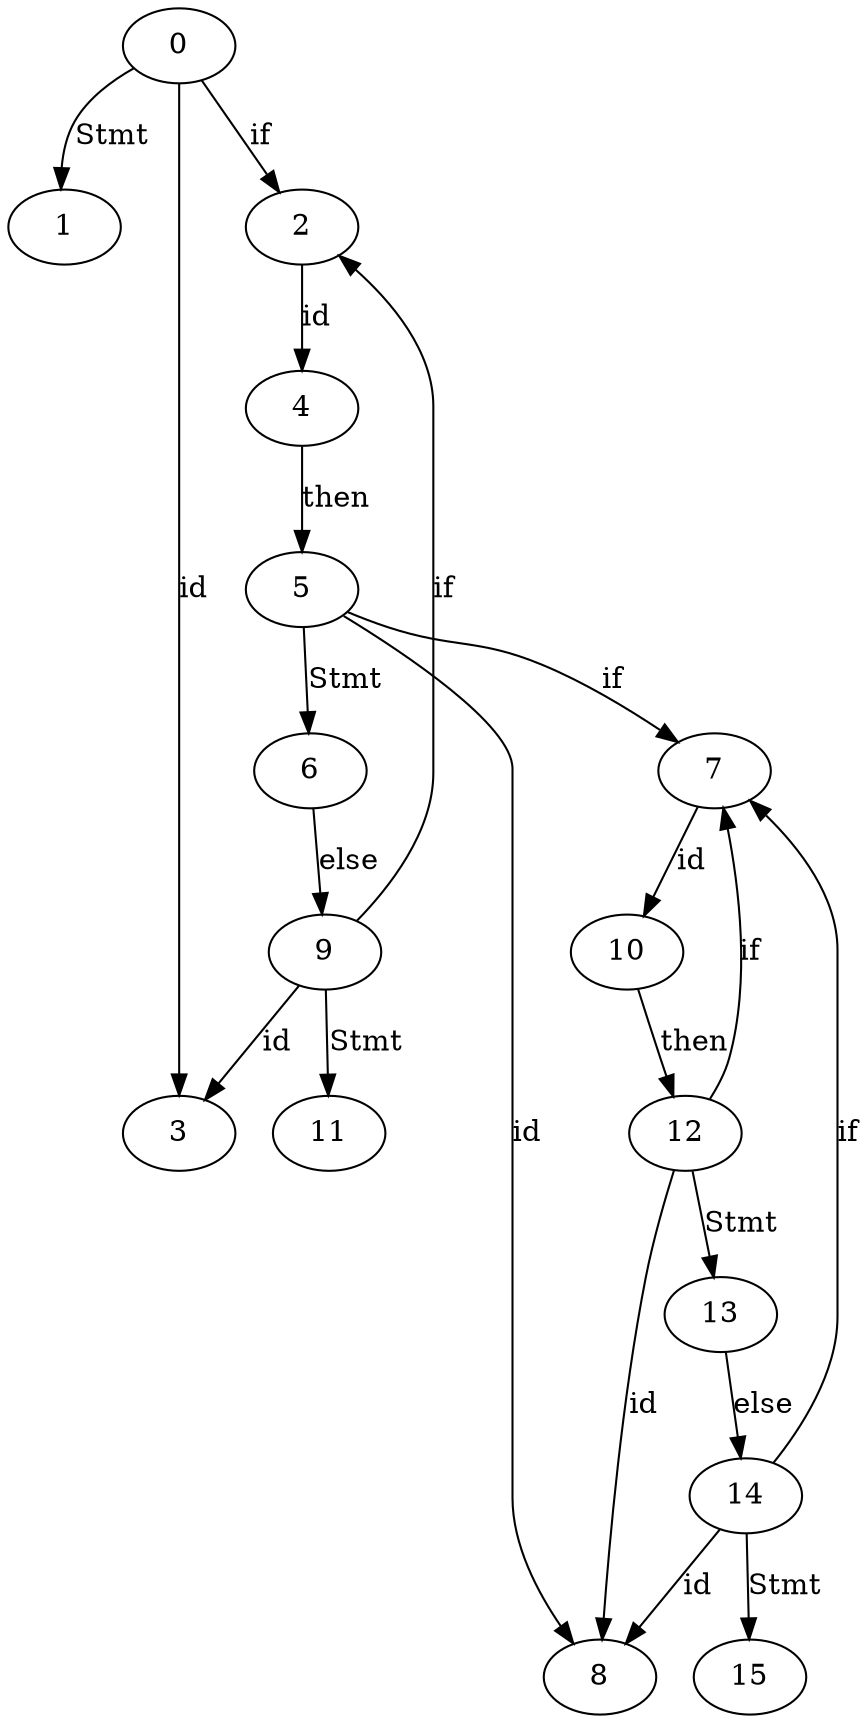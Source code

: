 digraph {
	0 -> 1[label="Stmt"]
	0 -> 2[label="if"]
	0 -> 3[label="id"]
	2 -> 4[label="id"]
	4 -> 5[label="then"]
	5 -> 6[label="Stmt"]
	5 -> 7[label="if"]
	5 -> 8[label="id"]
	6 -> 9[label="else"]
	7 -> 10[label="id"]
	9 -> 11[label="Stmt"]
	9 -> 2[label="if"]
	9 -> 3[label="id"]
	10 -> 12[label="then"]
	12 -> 13[label="Stmt"]
	12 -> 7[label="if"]
	12 -> 8[label="id"]
	13 -> 14[label="else"]
	14 -> 15[label="Stmt"]
	14 -> 7[label="if"]
	14 -> 8[label="id"]
}